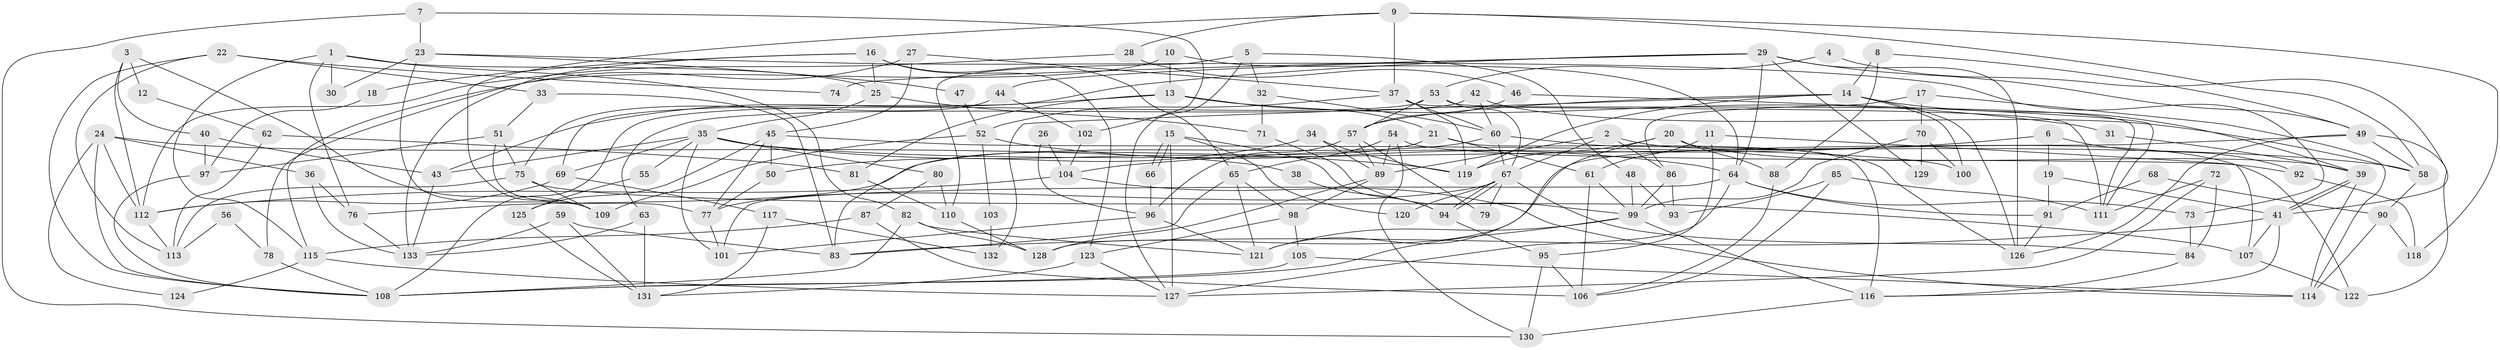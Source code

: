 // coarse degree distribution, {8: 0.13432835820895522, 9: 0.029850746268656716, 4: 0.14925373134328357, 5: 0.11940298507462686, 2: 0.11940298507462686, 3: 0.23880597014925373, 11: 0.014925373134328358, 10: 0.029850746268656716, 12: 0.04477611940298507, 16: 0.014925373134328358, 6: 0.05970149253731343, 7: 0.04477611940298507}
// Generated by graph-tools (version 1.1) at 2025/51/03/04/25 22:51:02]
// undirected, 133 vertices, 266 edges
graph export_dot {
  node [color=gray90,style=filled];
  1;
  2;
  3;
  4;
  5;
  6;
  7;
  8;
  9;
  10;
  11;
  12;
  13;
  14;
  15;
  16;
  17;
  18;
  19;
  20;
  21;
  22;
  23;
  24;
  25;
  26;
  27;
  28;
  29;
  30;
  31;
  32;
  33;
  34;
  35;
  36;
  37;
  38;
  39;
  40;
  41;
  42;
  43;
  44;
  45;
  46;
  47;
  48;
  49;
  50;
  51;
  52;
  53;
  54;
  55;
  56;
  57;
  58;
  59;
  60;
  61;
  62;
  63;
  64;
  65;
  66;
  67;
  68;
  69;
  70;
  71;
  72;
  73;
  74;
  75;
  76;
  77;
  78;
  79;
  80;
  81;
  82;
  83;
  84;
  85;
  86;
  87;
  88;
  89;
  90;
  91;
  92;
  93;
  94;
  95;
  96;
  97;
  98;
  99;
  100;
  101;
  102;
  103;
  104;
  105;
  106;
  107;
  108;
  109;
  110;
  111;
  112;
  113;
  114;
  115;
  116;
  117;
  118;
  119;
  120;
  121;
  122;
  123;
  124;
  125;
  126;
  127;
  128;
  129;
  130;
  131;
  132;
  133;
  1 -- 82;
  1 -- 25;
  1 -- 30;
  1 -- 76;
  1 -- 115;
  2 -- 89;
  2 -- 122;
  2 -- 67;
  2 -- 86;
  3 -- 112;
  3 -- 109;
  3 -- 12;
  3 -- 40;
  4 -- 53;
  4 -- 41;
  5 -- 48;
  5 -- 127;
  5 -- 32;
  5 -- 110;
  6 -- 19;
  6 -- 104;
  6 -- 92;
  7 -- 23;
  7 -- 102;
  7 -- 130;
  8 -- 88;
  8 -- 14;
  8 -- 49;
  9 -- 58;
  9 -- 118;
  9 -- 28;
  9 -- 37;
  9 -- 109;
  10 -- 13;
  10 -- 64;
  10 -- 78;
  11 -- 107;
  11 -- 95;
  11 -- 61;
  12 -- 62;
  13 -- 21;
  13 -- 43;
  13 -- 31;
  13 -- 81;
  14 -- 39;
  14 -- 100;
  14 -- 57;
  14 -- 119;
  14 -- 126;
  14 -- 132;
  15 -- 66;
  15 -- 66;
  15 -- 127;
  15 -- 94;
  15 -- 120;
  16 -- 25;
  16 -- 65;
  16 -- 18;
  16 -- 123;
  16 -- 133;
  17 -- 114;
  17 -- 86;
  17 -- 70;
  18 -- 97;
  19 -- 91;
  19 -- 41;
  20 -- 121;
  20 -- 119;
  20 -- 39;
  20 -- 88;
  21 -- 61;
  21 -- 116;
  21 -- 83;
  22 -- 33;
  22 -- 113;
  22 -- 74;
  22 -- 108;
  23 -- 109;
  23 -- 73;
  23 -- 30;
  23 -- 47;
  24 -- 108;
  24 -- 36;
  24 -- 38;
  24 -- 112;
  24 -- 124;
  25 -- 71;
  25 -- 35;
  26 -- 96;
  26 -- 104;
  27 -- 115;
  27 -- 37;
  27 -- 45;
  28 -- 112;
  28 -- 46;
  29 -- 126;
  29 -- 49;
  29 -- 44;
  29 -- 64;
  29 -- 69;
  29 -- 74;
  29 -- 129;
  31 -- 39;
  32 -- 60;
  32 -- 71;
  33 -- 51;
  33 -- 83;
  34 -- 50;
  34 -- 119;
  34 -- 89;
  35 -- 58;
  35 -- 119;
  35 -- 43;
  35 -- 55;
  35 -- 69;
  35 -- 80;
  35 -- 101;
  36 -- 133;
  36 -- 76;
  37 -- 111;
  37 -- 52;
  37 -- 60;
  37 -- 119;
  38 -- 94;
  39 -- 41;
  39 -- 41;
  39 -- 114;
  40 -- 43;
  40 -- 97;
  41 -- 83;
  41 -- 107;
  41 -- 116;
  42 -- 60;
  42 -- 63;
  42 -- 58;
  43 -- 133;
  44 -- 75;
  44 -- 102;
  45 -- 77;
  45 -- 50;
  45 -- 100;
  45 -- 125;
  46 -- 57;
  46 -- 111;
  47 -- 52;
  48 -- 99;
  48 -- 93;
  49 -- 126;
  49 -- 58;
  49 -- 122;
  49 -- 128;
  50 -- 77;
  51 -- 77;
  51 -- 97;
  51 -- 75;
  52 -- 64;
  52 -- 103;
  52 -- 109;
  53 -- 57;
  53 -- 67;
  53 -- 108;
  53 -- 111;
  54 -- 89;
  54 -- 130;
  54 -- 65;
  54 -- 92;
  55 -- 125;
  56 -- 113;
  56 -- 78;
  57 -- 96;
  57 -- 79;
  57 -- 89;
  58 -- 90;
  59 -- 83;
  59 -- 133;
  59 -- 131;
  60 -- 67;
  60 -- 76;
  60 -- 126;
  61 -- 99;
  61 -- 106;
  62 -- 81;
  62 -- 113;
  63 -- 131;
  63 -- 133;
  64 -- 127;
  64 -- 73;
  64 -- 91;
  64 -- 101;
  65 -- 121;
  65 -- 83;
  65 -- 98;
  66 -- 96;
  67 -- 94;
  67 -- 94;
  67 -- 77;
  67 -- 79;
  67 -- 84;
  67 -- 120;
  68 -- 90;
  68 -- 91;
  69 -- 112;
  69 -- 117;
  70 -- 99;
  70 -- 100;
  70 -- 129;
  71 -- 99;
  72 -- 127;
  72 -- 111;
  72 -- 84;
  73 -- 84;
  75 -- 109;
  75 -- 107;
  75 -- 113;
  76 -- 133;
  77 -- 101;
  78 -- 108;
  80 -- 110;
  80 -- 87;
  81 -- 110;
  82 -- 108;
  82 -- 128;
  82 -- 121;
  84 -- 116;
  85 -- 111;
  85 -- 106;
  85 -- 93;
  86 -- 99;
  86 -- 93;
  87 -- 106;
  87 -- 115;
  88 -- 106;
  89 -- 98;
  89 -- 128;
  90 -- 114;
  90 -- 118;
  91 -- 126;
  92 -- 118;
  94 -- 95;
  95 -- 130;
  95 -- 106;
  96 -- 121;
  96 -- 101;
  97 -- 108;
  98 -- 105;
  98 -- 123;
  99 -- 116;
  99 -- 108;
  99 -- 121;
  102 -- 104;
  103 -- 132;
  104 -- 114;
  104 -- 112;
  105 -- 108;
  105 -- 114;
  107 -- 122;
  110 -- 128;
  112 -- 113;
  115 -- 124;
  115 -- 127;
  116 -- 130;
  117 -- 131;
  117 -- 132;
  123 -- 127;
  123 -- 131;
  125 -- 131;
}
